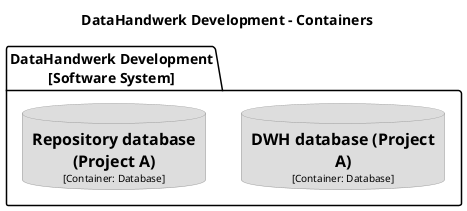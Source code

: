 @startuml(id=DataHandwerkDevelopment-Container)
title DataHandwerk Development - Containers

skinparam {
  shadowing false
  arrowFontSize 10
  defaultTextAlignment center
  wrapWidth 200
  maxMessageSize 100
}
hide stereotype
top to bottom direction
skinparam database<<3>> {
  BackgroundColor #dddddd
  FontColor #000000
  BorderColor #9A9A9A
}
skinparam database<<4>> {
  BackgroundColor #dddddd
  FontColor #000000
  BorderColor #9A9A9A
}
package "DataHandwerk Development\n[Software System]" {
  database "==DWH database (Project A)\n<size:10>[Container: Database]</size>" <<4>> as 4
  database "==Repository database (Project A)\n<size:10>[Container: Database]</size>" <<3>> as 3
}
@enduml